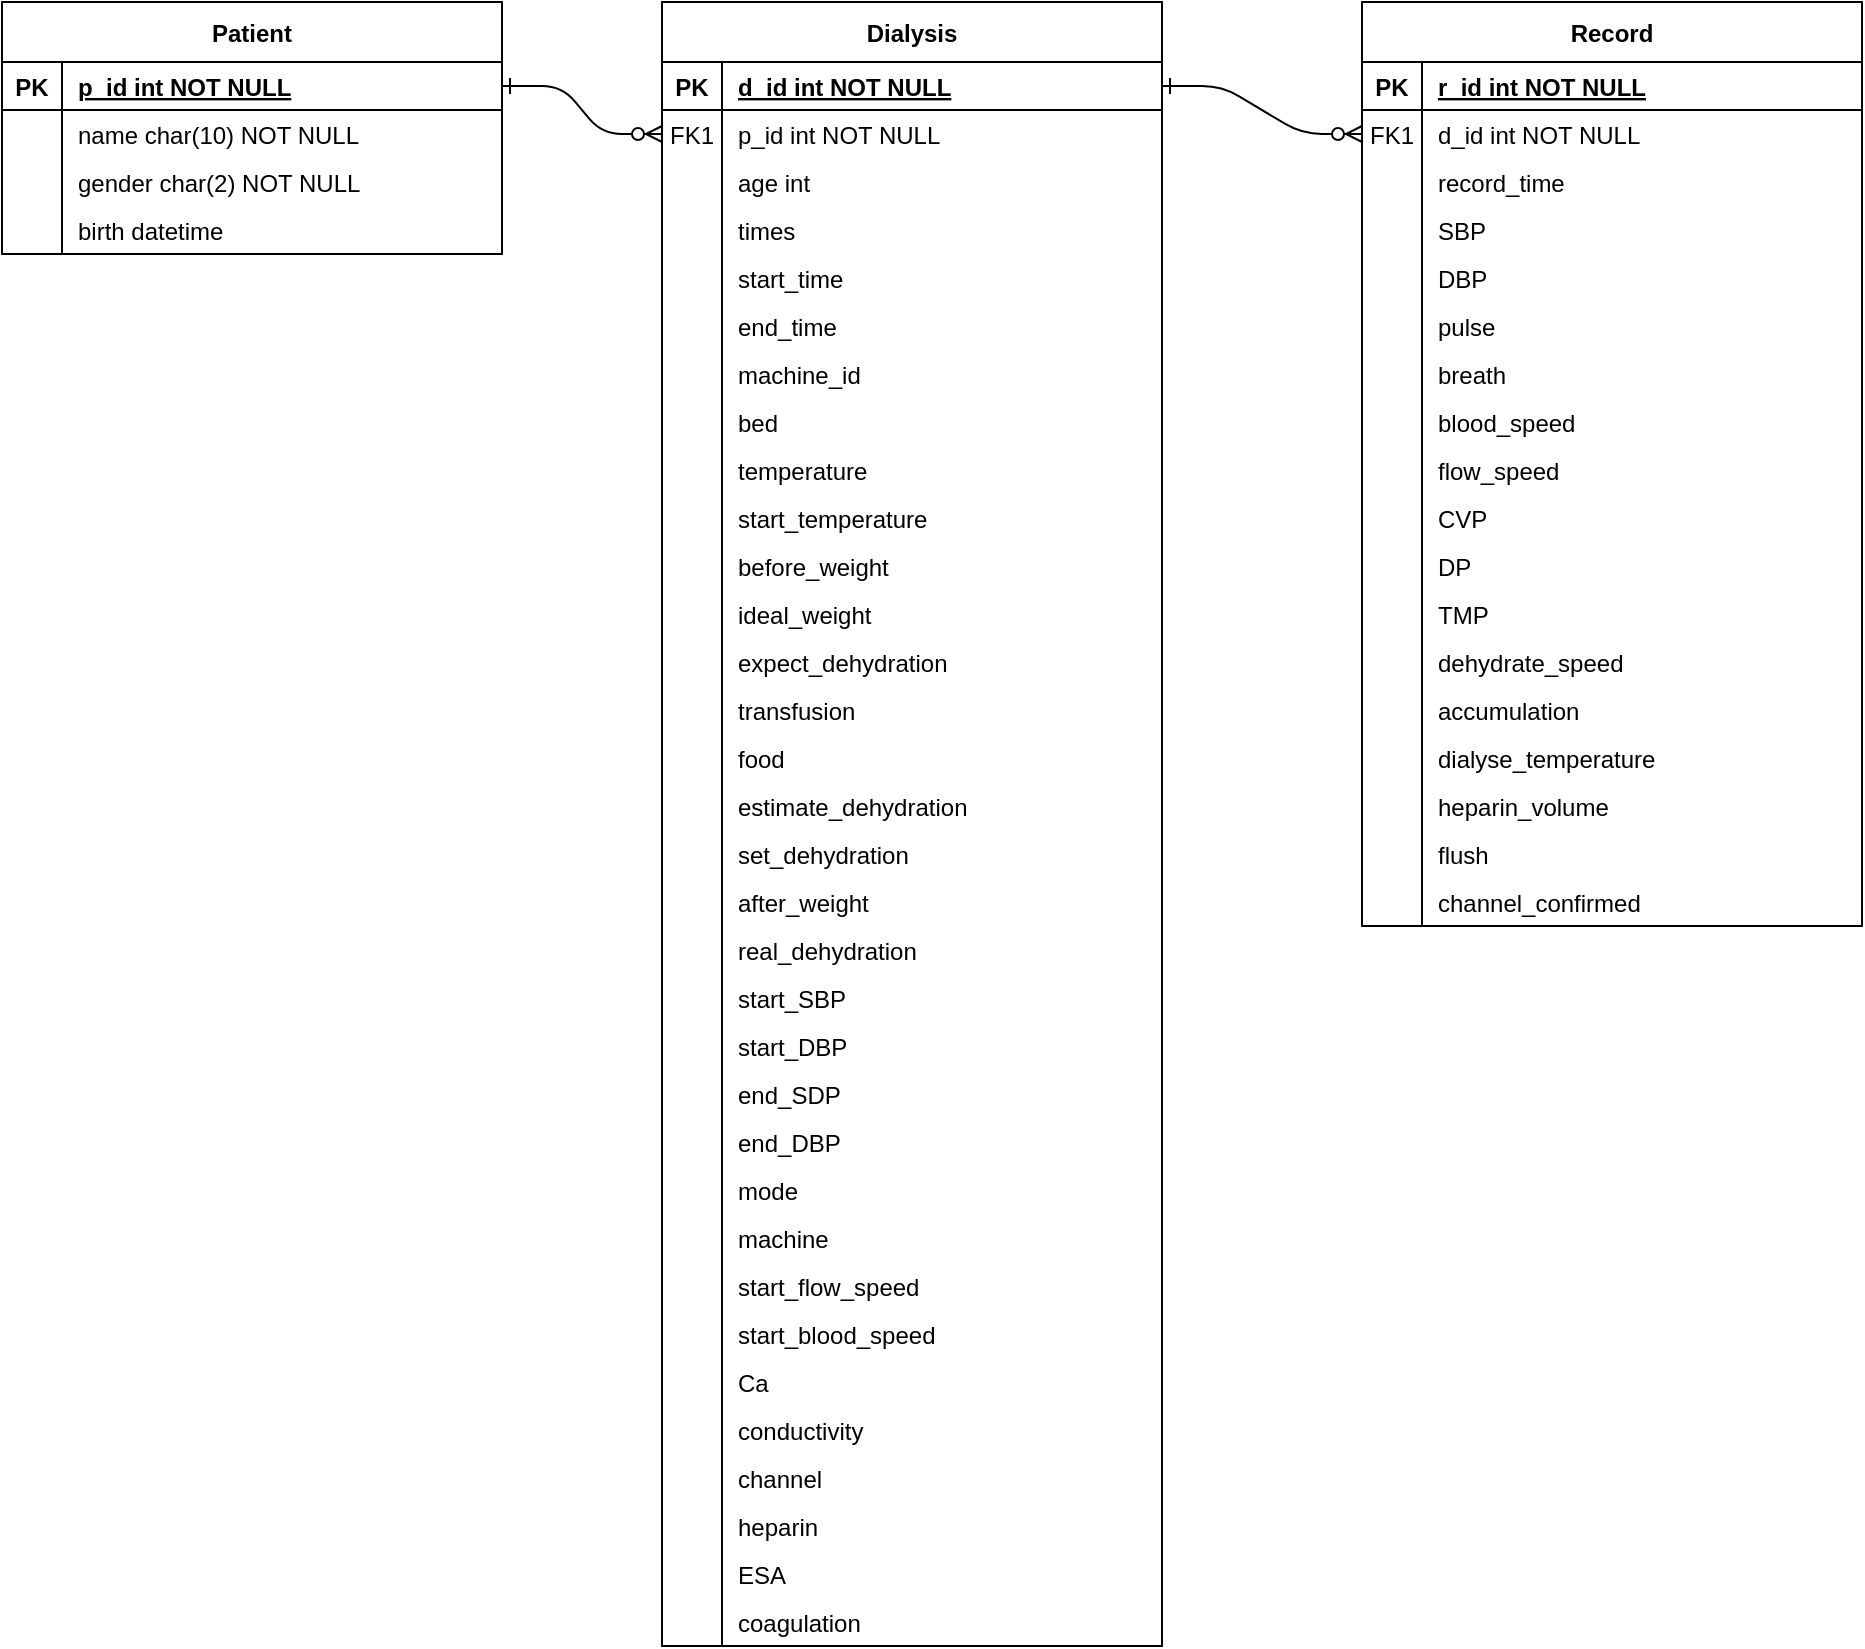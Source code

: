 <mxfile version="20.5.1" type="github">
  <diagram id="R2lEEEUBdFMjLlhIrx00" name="Page-1">
    <mxGraphModel dx="1146" dy="635" grid="1" gridSize="10" guides="1" tooltips="1" connect="1" arrows="1" fold="1" page="1" pageScale="1" pageWidth="1100" pageHeight="850" math="0" shadow="0" extFonts="Permanent Marker^https://fonts.googleapis.com/css?family=Permanent+Marker">
      <root>
        <mxCell id="0" />
        <mxCell id="1" parent="0" />
        <mxCell id="C-vyLk0tnHw3VtMMgP7b-1" value="" style="edgeStyle=entityRelationEdgeStyle;endArrow=ERzeroToMany;startArrow=ERone;endFill=1;startFill=0;" parent="1" source="C-vyLk0tnHw3VtMMgP7b-24" target="C-vyLk0tnHw3VtMMgP7b-6" edge="1">
          <mxGeometry width="100" height="100" relative="1" as="geometry">
            <mxPoint x="340" y="720" as="sourcePoint" />
            <mxPoint x="440" y="620" as="targetPoint" />
          </mxGeometry>
        </mxCell>
        <mxCell id="C-vyLk0tnHw3VtMMgP7b-2" value="Dialysis" style="shape=table;startSize=30;container=1;collapsible=1;childLayout=tableLayout;fixedRows=1;rowLines=0;fontStyle=1;align=center;resizeLast=1;" parent="1" vertex="1">
          <mxGeometry x="450" y="20" width="250" height="822" as="geometry" />
        </mxCell>
        <mxCell id="C-vyLk0tnHw3VtMMgP7b-3" value="" style="shape=partialRectangle;collapsible=0;dropTarget=0;pointerEvents=0;fillColor=none;points=[[0,0.5],[1,0.5]];portConstraint=eastwest;top=0;left=0;right=0;bottom=1;" parent="C-vyLk0tnHw3VtMMgP7b-2" vertex="1">
          <mxGeometry y="30" width="250" height="24" as="geometry" />
        </mxCell>
        <mxCell id="C-vyLk0tnHw3VtMMgP7b-4" value="PK" style="shape=partialRectangle;overflow=hidden;connectable=0;fillColor=none;top=0;left=0;bottom=0;right=0;fontStyle=1;" parent="C-vyLk0tnHw3VtMMgP7b-3" vertex="1">
          <mxGeometry width="30" height="24" as="geometry">
            <mxRectangle width="30" height="24" as="alternateBounds" />
          </mxGeometry>
        </mxCell>
        <mxCell id="C-vyLk0tnHw3VtMMgP7b-5" value="d_id int NOT NULL " style="shape=partialRectangle;overflow=hidden;connectable=0;fillColor=none;top=0;left=0;bottom=0;right=0;align=left;spacingLeft=6;fontStyle=5;" parent="C-vyLk0tnHw3VtMMgP7b-3" vertex="1">
          <mxGeometry x="30" width="220" height="24" as="geometry">
            <mxRectangle width="220" height="24" as="alternateBounds" />
          </mxGeometry>
        </mxCell>
        <mxCell id="C-vyLk0tnHw3VtMMgP7b-6" value="" style="shape=partialRectangle;collapsible=0;dropTarget=0;pointerEvents=0;fillColor=none;points=[[0,0.5],[1,0.5]];portConstraint=eastwest;top=0;left=0;right=0;bottom=0;" parent="C-vyLk0tnHw3VtMMgP7b-2" vertex="1">
          <mxGeometry y="54" width="250" height="24" as="geometry" />
        </mxCell>
        <mxCell id="C-vyLk0tnHw3VtMMgP7b-7" value="FK1" style="shape=partialRectangle;overflow=hidden;connectable=0;fillColor=none;top=0;left=0;bottom=0;right=0;" parent="C-vyLk0tnHw3VtMMgP7b-6" vertex="1">
          <mxGeometry width="30" height="24" as="geometry">
            <mxRectangle width="30" height="24" as="alternateBounds" />
          </mxGeometry>
        </mxCell>
        <mxCell id="C-vyLk0tnHw3VtMMgP7b-8" value="p_id int NOT NULL" style="shape=partialRectangle;overflow=hidden;connectable=0;fillColor=none;top=0;left=0;bottom=0;right=0;align=left;spacingLeft=6;" parent="C-vyLk0tnHw3VtMMgP7b-6" vertex="1">
          <mxGeometry x="30" width="220" height="24" as="geometry">
            <mxRectangle width="220" height="24" as="alternateBounds" />
          </mxGeometry>
        </mxCell>
        <mxCell id="IMvbSvwfr5HTmkwyU4gB-8" style="shape=partialRectangle;collapsible=0;dropTarget=0;pointerEvents=0;fillColor=none;points=[[0,0.5],[1,0.5]];portConstraint=eastwest;top=0;left=0;right=0;bottom=0;" parent="C-vyLk0tnHw3VtMMgP7b-2" vertex="1">
          <mxGeometry y="78" width="250" height="24" as="geometry" />
        </mxCell>
        <mxCell id="IMvbSvwfr5HTmkwyU4gB-9" style="shape=partialRectangle;overflow=hidden;connectable=0;fillColor=none;top=0;left=0;bottom=0;right=0;" parent="IMvbSvwfr5HTmkwyU4gB-8" vertex="1">
          <mxGeometry width="30" height="24" as="geometry">
            <mxRectangle width="30" height="24" as="alternateBounds" />
          </mxGeometry>
        </mxCell>
        <mxCell id="IMvbSvwfr5HTmkwyU4gB-10" value="age int" style="shape=partialRectangle;overflow=hidden;connectable=0;fillColor=none;top=0;left=0;bottom=0;right=0;align=left;spacingLeft=6;" parent="IMvbSvwfr5HTmkwyU4gB-8" vertex="1">
          <mxGeometry x="30" width="220" height="24" as="geometry">
            <mxRectangle width="220" height="24" as="alternateBounds" />
          </mxGeometry>
        </mxCell>
        <mxCell id="IMvbSvwfr5HTmkwyU4gB-11" style="shape=partialRectangle;collapsible=0;dropTarget=0;pointerEvents=0;fillColor=none;points=[[0,0.5],[1,0.5]];portConstraint=eastwest;top=0;left=0;right=0;bottom=0;" parent="C-vyLk0tnHw3VtMMgP7b-2" vertex="1">
          <mxGeometry y="102" width="250" height="24" as="geometry" />
        </mxCell>
        <mxCell id="IMvbSvwfr5HTmkwyU4gB-12" style="shape=partialRectangle;overflow=hidden;connectable=0;fillColor=none;top=0;left=0;bottom=0;right=0;" parent="IMvbSvwfr5HTmkwyU4gB-11" vertex="1">
          <mxGeometry width="30" height="24" as="geometry">
            <mxRectangle width="30" height="24" as="alternateBounds" />
          </mxGeometry>
        </mxCell>
        <mxCell id="IMvbSvwfr5HTmkwyU4gB-13" value="times" style="shape=partialRectangle;overflow=hidden;connectable=0;fillColor=none;top=0;left=0;bottom=0;right=0;align=left;spacingLeft=6;" parent="IMvbSvwfr5HTmkwyU4gB-11" vertex="1">
          <mxGeometry x="30" width="220" height="24" as="geometry">
            <mxRectangle width="220" height="24" as="alternateBounds" />
          </mxGeometry>
        </mxCell>
        <mxCell id="IMvbSvwfr5HTmkwyU4gB-14" style="shape=partialRectangle;collapsible=0;dropTarget=0;pointerEvents=0;fillColor=none;points=[[0,0.5],[1,0.5]];portConstraint=eastwest;top=0;left=0;right=0;bottom=0;" parent="C-vyLk0tnHw3VtMMgP7b-2" vertex="1">
          <mxGeometry y="126" width="250" height="24" as="geometry" />
        </mxCell>
        <mxCell id="IMvbSvwfr5HTmkwyU4gB-15" style="shape=partialRectangle;overflow=hidden;connectable=0;fillColor=none;top=0;left=0;bottom=0;right=0;" parent="IMvbSvwfr5HTmkwyU4gB-14" vertex="1">
          <mxGeometry width="30" height="24" as="geometry">
            <mxRectangle width="30" height="24" as="alternateBounds" />
          </mxGeometry>
        </mxCell>
        <mxCell id="IMvbSvwfr5HTmkwyU4gB-16" value="start_time" style="shape=partialRectangle;overflow=hidden;connectable=0;fillColor=none;top=0;left=0;bottom=0;right=0;align=left;spacingLeft=6;" parent="IMvbSvwfr5HTmkwyU4gB-14" vertex="1">
          <mxGeometry x="30" width="220" height="24" as="geometry">
            <mxRectangle width="220" height="24" as="alternateBounds" />
          </mxGeometry>
        </mxCell>
        <mxCell id="IMvbSvwfr5HTmkwyU4gB-17" style="shape=partialRectangle;collapsible=0;dropTarget=0;pointerEvents=0;fillColor=none;points=[[0,0.5],[1,0.5]];portConstraint=eastwest;top=0;left=0;right=0;bottom=0;" parent="C-vyLk0tnHw3VtMMgP7b-2" vertex="1">
          <mxGeometry y="150" width="250" height="24" as="geometry" />
        </mxCell>
        <mxCell id="IMvbSvwfr5HTmkwyU4gB-18" style="shape=partialRectangle;overflow=hidden;connectable=0;fillColor=none;top=0;left=0;bottom=0;right=0;" parent="IMvbSvwfr5HTmkwyU4gB-17" vertex="1">
          <mxGeometry width="30" height="24" as="geometry">
            <mxRectangle width="30" height="24" as="alternateBounds" />
          </mxGeometry>
        </mxCell>
        <mxCell id="IMvbSvwfr5HTmkwyU4gB-19" value="end_time" style="shape=partialRectangle;overflow=hidden;connectable=0;fillColor=none;top=0;left=0;bottom=0;right=0;align=left;spacingLeft=6;" parent="IMvbSvwfr5HTmkwyU4gB-17" vertex="1">
          <mxGeometry x="30" width="220" height="24" as="geometry">
            <mxRectangle width="220" height="24" as="alternateBounds" />
          </mxGeometry>
        </mxCell>
        <mxCell id="IMvbSvwfr5HTmkwyU4gB-44" style="shape=partialRectangle;collapsible=0;dropTarget=0;pointerEvents=0;fillColor=none;points=[[0,0.5],[1,0.5]];portConstraint=eastwest;top=0;left=0;right=0;bottom=0;" parent="C-vyLk0tnHw3VtMMgP7b-2" vertex="1">
          <mxGeometry y="174" width="250" height="24" as="geometry" />
        </mxCell>
        <mxCell id="IMvbSvwfr5HTmkwyU4gB-45" style="shape=partialRectangle;overflow=hidden;connectable=0;fillColor=none;top=0;left=0;bottom=0;right=0;" parent="IMvbSvwfr5HTmkwyU4gB-44" vertex="1">
          <mxGeometry width="30" height="24" as="geometry">
            <mxRectangle width="30" height="24" as="alternateBounds" />
          </mxGeometry>
        </mxCell>
        <mxCell id="IMvbSvwfr5HTmkwyU4gB-46" value="machine_id" style="shape=partialRectangle;overflow=hidden;connectable=0;fillColor=none;top=0;left=0;bottom=0;right=0;align=left;spacingLeft=6;" parent="IMvbSvwfr5HTmkwyU4gB-44" vertex="1">
          <mxGeometry x="30" width="220" height="24" as="geometry">
            <mxRectangle width="220" height="24" as="alternateBounds" />
          </mxGeometry>
        </mxCell>
        <mxCell id="IMvbSvwfr5HTmkwyU4gB-38" style="shape=partialRectangle;collapsible=0;dropTarget=0;pointerEvents=0;fillColor=none;points=[[0,0.5],[1,0.5]];portConstraint=eastwest;top=0;left=0;right=0;bottom=0;" parent="C-vyLk0tnHw3VtMMgP7b-2" vertex="1">
          <mxGeometry y="198" width="250" height="24" as="geometry" />
        </mxCell>
        <mxCell id="IMvbSvwfr5HTmkwyU4gB-39" style="shape=partialRectangle;overflow=hidden;connectable=0;fillColor=none;top=0;left=0;bottom=0;right=0;" parent="IMvbSvwfr5HTmkwyU4gB-38" vertex="1">
          <mxGeometry width="30" height="24" as="geometry">
            <mxRectangle width="30" height="24" as="alternateBounds" />
          </mxGeometry>
        </mxCell>
        <mxCell id="IMvbSvwfr5HTmkwyU4gB-40" value="bed" style="shape=partialRectangle;overflow=hidden;connectable=0;fillColor=none;top=0;left=0;bottom=0;right=0;align=left;spacingLeft=6;" parent="IMvbSvwfr5HTmkwyU4gB-38" vertex="1">
          <mxGeometry x="30" width="220" height="24" as="geometry">
            <mxRectangle width="220" height="24" as="alternateBounds" />
          </mxGeometry>
        </mxCell>
        <mxCell id="IMvbSvwfr5HTmkwyU4gB-35" style="shape=partialRectangle;collapsible=0;dropTarget=0;pointerEvents=0;fillColor=none;points=[[0,0.5],[1,0.5]];portConstraint=eastwest;top=0;left=0;right=0;bottom=0;" parent="C-vyLk0tnHw3VtMMgP7b-2" vertex="1">
          <mxGeometry y="222" width="250" height="24" as="geometry" />
        </mxCell>
        <mxCell id="IMvbSvwfr5HTmkwyU4gB-36" style="shape=partialRectangle;overflow=hidden;connectable=0;fillColor=none;top=0;left=0;bottom=0;right=0;" parent="IMvbSvwfr5HTmkwyU4gB-35" vertex="1">
          <mxGeometry width="30" height="24" as="geometry">
            <mxRectangle width="30" height="24" as="alternateBounds" />
          </mxGeometry>
        </mxCell>
        <mxCell id="IMvbSvwfr5HTmkwyU4gB-37" value="temperature" style="shape=partialRectangle;overflow=hidden;connectable=0;fillColor=none;top=0;left=0;bottom=0;right=0;align=left;spacingLeft=6;" parent="IMvbSvwfr5HTmkwyU4gB-35" vertex="1">
          <mxGeometry x="30" width="220" height="24" as="geometry">
            <mxRectangle width="220" height="24" as="alternateBounds" />
          </mxGeometry>
        </mxCell>
        <mxCell id="IMvbSvwfr5HTmkwyU4gB-32" style="shape=partialRectangle;collapsible=0;dropTarget=0;pointerEvents=0;fillColor=none;points=[[0,0.5],[1,0.5]];portConstraint=eastwest;top=0;left=0;right=0;bottom=0;" parent="C-vyLk0tnHw3VtMMgP7b-2" vertex="1">
          <mxGeometry y="246" width="250" height="24" as="geometry" />
        </mxCell>
        <mxCell id="IMvbSvwfr5HTmkwyU4gB-33" style="shape=partialRectangle;overflow=hidden;connectable=0;fillColor=none;top=0;left=0;bottom=0;right=0;" parent="IMvbSvwfr5HTmkwyU4gB-32" vertex="1">
          <mxGeometry width="30" height="24" as="geometry">
            <mxRectangle width="30" height="24" as="alternateBounds" />
          </mxGeometry>
        </mxCell>
        <mxCell id="IMvbSvwfr5HTmkwyU4gB-34" value="start_temperature" style="shape=partialRectangle;overflow=hidden;connectable=0;fillColor=none;top=0;left=0;bottom=0;right=0;align=left;spacingLeft=6;" parent="IMvbSvwfr5HTmkwyU4gB-32" vertex="1">
          <mxGeometry x="30" width="220" height="24" as="geometry">
            <mxRectangle width="220" height="24" as="alternateBounds" />
          </mxGeometry>
        </mxCell>
        <mxCell id="IMvbSvwfr5HTmkwyU4gB-29" style="shape=partialRectangle;collapsible=0;dropTarget=0;pointerEvents=0;fillColor=none;points=[[0,0.5],[1,0.5]];portConstraint=eastwest;top=0;left=0;right=0;bottom=0;" parent="C-vyLk0tnHw3VtMMgP7b-2" vertex="1">
          <mxGeometry y="270" width="250" height="24" as="geometry" />
        </mxCell>
        <mxCell id="IMvbSvwfr5HTmkwyU4gB-30" style="shape=partialRectangle;overflow=hidden;connectable=0;fillColor=none;top=0;left=0;bottom=0;right=0;" parent="IMvbSvwfr5HTmkwyU4gB-29" vertex="1">
          <mxGeometry width="30" height="24" as="geometry">
            <mxRectangle width="30" height="24" as="alternateBounds" />
          </mxGeometry>
        </mxCell>
        <mxCell id="IMvbSvwfr5HTmkwyU4gB-31" value="before_weight" style="shape=partialRectangle;overflow=hidden;connectable=0;fillColor=none;top=0;left=0;bottom=0;right=0;align=left;spacingLeft=6;" parent="IMvbSvwfr5HTmkwyU4gB-29" vertex="1">
          <mxGeometry x="30" width="220" height="24" as="geometry">
            <mxRectangle width="220" height="24" as="alternateBounds" />
          </mxGeometry>
        </mxCell>
        <mxCell id="IMvbSvwfr5HTmkwyU4gB-23" style="shape=partialRectangle;collapsible=0;dropTarget=0;pointerEvents=0;fillColor=none;points=[[0,0.5],[1,0.5]];portConstraint=eastwest;top=0;left=0;right=0;bottom=0;" parent="C-vyLk0tnHw3VtMMgP7b-2" vertex="1">
          <mxGeometry y="294" width="250" height="24" as="geometry" />
        </mxCell>
        <mxCell id="IMvbSvwfr5HTmkwyU4gB-24" style="shape=partialRectangle;overflow=hidden;connectable=0;fillColor=none;top=0;left=0;bottom=0;right=0;" parent="IMvbSvwfr5HTmkwyU4gB-23" vertex="1">
          <mxGeometry width="30" height="24" as="geometry">
            <mxRectangle width="30" height="24" as="alternateBounds" />
          </mxGeometry>
        </mxCell>
        <mxCell id="IMvbSvwfr5HTmkwyU4gB-25" value="ideal_weight" style="shape=partialRectangle;overflow=hidden;connectable=0;fillColor=none;top=0;left=0;bottom=0;right=0;align=left;spacingLeft=6;" parent="IMvbSvwfr5HTmkwyU4gB-23" vertex="1">
          <mxGeometry x="30" width="220" height="24" as="geometry">
            <mxRectangle width="220" height="24" as="alternateBounds" />
          </mxGeometry>
        </mxCell>
        <mxCell id="IMvbSvwfr5HTmkwyU4gB-47" style="shape=partialRectangle;collapsible=0;dropTarget=0;pointerEvents=0;fillColor=none;points=[[0,0.5],[1,0.5]];portConstraint=eastwest;top=0;left=0;right=0;bottom=0;" parent="C-vyLk0tnHw3VtMMgP7b-2" vertex="1">
          <mxGeometry y="318" width="250" height="24" as="geometry" />
        </mxCell>
        <mxCell id="IMvbSvwfr5HTmkwyU4gB-48" style="shape=partialRectangle;overflow=hidden;connectable=0;fillColor=none;top=0;left=0;bottom=0;right=0;" parent="IMvbSvwfr5HTmkwyU4gB-47" vertex="1">
          <mxGeometry width="30" height="24" as="geometry">
            <mxRectangle width="30" height="24" as="alternateBounds" />
          </mxGeometry>
        </mxCell>
        <mxCell id="IMvbSvwfr5HTmkwyU4gB-49" value="expect_dehydration" style="shape=partialRectangle;overflow=hidden;connectable=0;fillColor=none;top=0;left=0;bottom=0;right=0;align=left;spacingLeft=6;" parent="IMvbSvwfr5HTmkwyU4gB-47" vertex="1">
          <mxGeometry x="30" width="220" height="24" as="geometry">
            <mxRectangle width="220" height="24" as="alternateBounds" />
          </mxGeometry>
        </mxCell>
        <mxCell id="IMvbSvwfr5HTmkwyU4gB-50" style="shape=partialRectangle;collapsible=0;dropTarget=0;pointerEvents=0;fillColor=none;points=[[0,0.5],[1,0.5]];portConstraint=eastwest;top=0;left=0;right=0;bottom=0;" parent="C-vyLk0tnHw3VtMMgP7b-2" vertex="1">
          <mxGeometry y="342" width="250" height="24" as="geometry" />
        </mxCell>
        <mxCell id="IMvbSvwfr5HTmkwyU4gB-51" style="shape=partialRectangle;overflow=hidden;connectable=0;fillColor=none;top=0;left=0;bottom=0;right=0;" parent="IMvbSvwfr5HTmkwyU4gB-50" vertex="1">
          <mxGeometry width="30" height="24" as="geometry">
            <mxRectangle width="30" height="24" as="alternateBounds" />
          </mxGeometry>
        </mxCell>
        <mxCell id="IMvbSvwfr5HTmkwyU4gB-52" value="transfusion" style="shape=partialRectangle;overflow=hidden;connectable=0;fillColor=none;top=0;left=0;bottom=0;right=0;align=left;spacingLeft=6;" parent="IMvbSvwfr5HTmkwyU4gB-50" vertex="1">
          <mxGeometry x="30" width="220" height="24" as="geometry">
            <mxRectangle width="220" height="24" as="alternateBounds" />
          </mxGeometry>
        </mxCell>
        <mxCell id="IMvbSvwfr5HTmkwyU4gB-53" style="shape=partialRectangle;collapsible=0;dropTarget=0;pointerEvents=0;fillColor=none;points=[[0,0.5],[1,0.5]];portConstraint=eastwest;top=0;left=0;right=0;bottom=0;" parent="C-vyLk0tnHw3VtMMgP7b-2" vertex="1">
          <mxGeometry y="366" width="250" height="24" as="geometry" />
        </mxCell>
        <mxCell id="IMvbSvwfr5HTmkwyU4gB-54" style="shape=partialRectangle;overflow=hidden;connectable=0;fillColor=none;top=0;left=0;bottom=0;right=0;" parent="IMvbSvwfr5HTmkwyU4gB-53" vertex="1">
          <mxGeometry width="30" height="24" as="geometry">
            <mxRectangle width="30" height="24" as="alternateBounds" />
          </mxGeometry>
        </mxCell>
        <mxCell id="IMvbSvwfr5HTmkwyU4gB-55" value="food" style="shape=partialRectangle;overflow=hidden;connectable=0;fillColor=none;top=0;left=0;bottom=0;right=0;align=left;spacingLeft=6;" parent="IMvbSvwfr5HTmkwyU4gB-53" vertex="1">
          <mxGeometry x="30" width="220" height="24" as="geometry">
            <mxRectangle width="220" height="24" as="alternateBounds" />
          </mxGeometry>
        </mxCell>
        <mxCell id="IMvbSvwfr5HTmkwyU4gB-56" style="shape=partialRectangle;collapsible=0;dropTarget=0;pointerEvents=0;fillColor=none;points=[[0,0.5],[1,0.5]];portConstraint=eastwest;top=0;left=0;right=0;bottom=0;" parent="C-vyLk0tnHw3VtMMgP7b-2" vertex="1">
          <mxGeometry y="390" width="250" height="24" as="geometry" />
        </mxCell>
        <mxCell id="IMvbSvwfr5HTmkwyU4gB-57" style="shape=partialRectangle;overflow=hidden;connectable=0;fillColor=none;top=0;left=0;bottom=0;right=0;" parent="IMvbSvwfr5HTmkwyU4gB-56" vertex="1">
          <mxGeometry width="30" height="24" as="geometry">
            <mxRectangle width="30" height="24" as="alternateBounds" />
          </mxGeometry>
        </mxCell>
        <mxCell id="IMvbSvwfr5HTmkwyU4gB-58" value="estimate_dehydration" style="shape=partialRectangle;overflow=hidden;connectable=0;fillColor=none;top=0;left=0;bottom=0;right=0;align=left;spacingLeft=6;" parent="IMvbSvwfr5HTmkwyU4gB-56" vertex="1">
          <mxGeometry x="30" width="220" height="24" as="geometry">
            <mxRectangle width="220" height="24" as="alternateBounds" />
          </mxGeometry>
        </mxCell>
        <mxCell id="IMvbSvwfr5HTmkwyU4gB-59" style="shape=partialRectangle;collapsible=0;dropTarget=0;pointerEvents=0;fillColor=none;points=[[0,0.5],[1,0.5]];portConstraint=eastwest;top=0;left=0;right=0;bottom=0;" parent="C-vyLk0tnHw3VtMMgP7b-2" vertex="1">
          <mxGeometry y="414" width="250" height="24" as="geometry" />
        </mxCell>
        <mxCell id="IMvbSvwfr5HTmkwyU4gB-60" style="shape=partialRectangle;overflow=hidden;connectable=0;fillColor=none;top=0;left=0;bottom=0;right=0;" parent="IMvbSvwfr5HTmkwyU4gB-59" vertex="1">
          <mxGeometry width="30" height="24" as="geometry">
            <mxRectangle width="30" height="24" as="alternateBounds" />
          </mxGeometry>
        </mxCell>
        <mxCell id="IMvbSvwfr5HTmkwyU4gB-61" value="set_dehydration" style="shape=partialRectangle;overflow=hidden;connectable=0;fillColor=none;top=0;left=0;bottom=0;right=0;align=left;spacingLeft=6;" parent="IMvbSvwfr5HTmkwyU4gB-59" vertex="1">
          <mxGeometry x="30" width="220" height="24" as="geometry">
            <mxRectangle width="220" height="24" as="alternateBounds" />
          </mxGeometry>
        </mxCell>
        <mxCell id="IMvbSvwfr5HTmkwyU4gB-62" style="shape=partialRectangle;collapsible=0;dropTarget=0;pointerEvents=0;fillColor=none;points=[[0,0.5],[1,0.5]];portConstraint=eastwest;top=0;left=0;right=0;bottom=0;" parent="C-vyLk0tnHw3VtMMgP7b-2" vertex="1">
          <mxGeometry y="438" width="250" height="24" as="geometry" />
        </mxCell>
        <mxCell id="IMvbSvwfr5HTmkwyU4gB-63" style="shape=partialRectangle;overflow=hidden;connectable=0;fillColor=none;top=0;left=0;bottom=0;right=0;" parent="IMvbSvwfr5HTmkwyU4gB-62" vertex="1">
          <mxGeometry width="30" height="24" as="geometry">
            <mxRectangle width="30" height="24" as="alternateBounds" />
          </mxGeometry>
        </mxCell>
        <mxCell id="IMvbSvwfr5HTmkwyU4gB-64" value="after_weight" style="shape=partialRectangle;overflow=hidden;connectable=0;fillColor=none;top=0;left=0;bottom=0;right=0;align=left;spacingLeft=6;" parent="IMvbSvwfr5HTmkwyU4gB-62" vertex="1">
          <mxGeometry x="30" width="220" height="24" as="geometry">
            <mxRectangle width="220" height="24" as="alternateBounds" />
          </mxGeometry>
        </mxCell>
        <mxCell id="IMvbSvwfr5HTmkwyU4gB-26" style="shape=partialRectangle;collapsible=0;dropTarget=0;pointerEvents=0;fillColor=none;points=[[0,0.5],[1,0.5]];portConstraint=eastwest;top=0;left=0;right=0;bottom=0;" parent="C-vyLk0tnHw3VtMMgP7b-2" vertex="1">
          <mxGeometry y="462" width="250" height="24" as="geometry" />
        </mxCell>
        <mxCell id="IMvbSvwfr5HTmkwyU4gB-27" style="shape=partialRectangle;overflow=hidden;connectable=0;fillColor=none;top=0;left=0;bottom=0;right=0;" parent="IMvbSvwfr5HTmkwyU4gB-26" vertex="1">
          <mxGeometry width="30" height="24" as="geometry">
            <mxRectangle width="30" height="24" as="alternateBounds" />
          </mxGeometry>
        </mxCell>
        <mxCell id="IMvbSvwfr5HTmkwyU4gB-28" value="real_dehydration" style="shape=partialRectangle;overflow=hidden;connectable=0;fillColor=none;top=0;left=0;bottom=0;right=0;align=left;spacingLeft=6;" parent="IMvbSvwfr5HTmkwyU4gB-26" vertex="1">
          <mxGeometry x="30" width="220" height="24" as="geometry">
            <mxRectangle width="220" height="24" as="alternateBounds" />
          </mxGeometry>
        </mxCell>
        <mxCell id="IMvbSvwfr5HTmkwyU4gB-65" style="shape=partialRectangle;collapsible=0;dropTarget=0;pointerEvents=0;fillColor=none;points=[[0,0.5],[1,0.5]];portConstraint=eastwest;top=0;left=0;right=0;bottom=0;" parent="C-vyLk0tnHw3VtMMgP7b-2" vertex="1">
          <mxGeometry y="486" width="250" height="24" as="geometry" />
        </mxCell>
        <mxCell id="IMvbSvwfr5HTmkwyU4gB-66" style="shape=partialRectangle;overflow=hidden;connectable=0;fillColor=none;top=0;left=0;bottom=0;right=0;" parent="IMvbSvwfr5HTmkwyU4gB-65" vertex="1">
          <mxGeometry width="30" height="24" as="geometry">
            <mxRectangle width="30" height="24" as="alternateBounds" />
          </mxGeometry>
        </mxCell>
        <mxCell id="IMvbSvwfr5HTmkwyU4gB-67" value="start_SBP" style="shape=partialRectangle;overflow=hidden;connectable=0;fillColor=none;top=0;left=0;bottom=0;right=0;align=left;spacingLeft=6;" parent="IMvbSvwfr5HTmkwyU4gB-65" vertex="1">
          <mxGeometry x="30" width="220" height="24" as="geometry">
            <mxRectangle width="220" height="24" as="alternateBounds" />
          </mxGeometry>
        </mxCell>
        <mxCell id="IMvbSvwfr5HTmkwyU4gB-68" style="shape=partialRectangle;collapsible=0;dropTarget=0;pointerEvents=0;fillColor=none;points=[[0,0.5],[1,0.5]];portConstraint=eastwest;top=0;left=0;right=0;bottom=0;" parent="C-vyLk0tnHw3VtMMgP7b-2" vertex="1">
          <mxGeometry y="510" width="250" height="24" as="geometry" />
        </mxCell>
        <mxCell id="IMvbSvwfr5HTmkwyU4gB-69" style="shape=partialRectangle;overflow=hidden;connectable=0;fillColor=none;top=0;left=0;bottom=0;right=0;" parent="IMvbSvwfr5HTmkwyU4gB-68" vertex="1">
          <mxGeometry width="30" height="24" as="geometry">
            <mxRectangle width="30" height="24" as="alternateBounds" />
          </mxGeometry>
        </mxCell>
        <mxCell id="IMvbSvwfr5HTmkwyU4gB-70" value="start_DBP" style="shape=partialRectangle;overflow=hidden;connectable=0;fillColor=none;top=0;left=0;bottom=0;right=0;align=left;spacingLeft=6;" parent="IMvbSvwfr5HTmkwyU4gB-68" vertex="1">
          <mxGeometry x="30" width="220" height="24" as="geometry">
            <mxRectangle width="220" height="24" as="alternateBounds" />
          </mxGeometry>
        </mxCell>
        <mxCell id="IMvbSvwfr5HTmkwyU4gB-20" style="shape=partialRectangle;collapsible=0;dropTarget=0;pointerEvents=0;fillColor=none;points=[[0,0.5],[1,0.5]];portConstraint=eastwest;top=0;left=0;right=0;bottom=0;" parent="C-vyLk0tnHw3VtMMgP7b-2" vertex="1">
          <mxGeometry y="534" width="250" height="24" as="geometry" />
        </mxCell>
        <mxCell id="IMvbSvwfr5HTmkwyU4gB-21" style="shape=partialRectangle;overflow=hidden;connectable=0;fillColor=none;top=0;left=0;bottom=0;right=0;" parent="IMvbSvwfr5HTmkwyU4gB-20" vertex="1">
          <mxGeometry width="30" height="24" as="geometry">
            <mxRectangle width="30" height="24" as="alternateBounds" />
          </mxGeometry>
        </mxCell>
        <mxCell id="IMvbSvwfr5HTmkwyU4gB-22" value="end_SDP" style="shape=partialRectangle;overflow=hidden;connectable=0;fillColor=none;top=0;left=0;bottom=0;right=0;align=left;spacingLeft=6;" parent="IMvbSvwfr5HTmkwyU4gB-20" vertex="1">
          <mxGeometry x="30" width="220" height="24" as="geometry">
            <mxRectangle width="220" height="24" as="alternateBounds" />
          </mxGeometry>
        </mxCell>
        <mxCell id="IMvbSvwfr5HTmkwyU4gB-95" style="shape=partialRectangle;collapsible=0;dropTarget=0;pointerEvents=0;fillColor=none;points=[[0,0.5],[1,0.5]];portConstraint=eastwest;top=0;left=0;right=0;bottom=0;" parent="C-vyLk0tnHw3VtMMgP7b-2" vertex="1">
          <mxGeometry y="558" width="250" height="24" as="geometry" />
        </mxCell>
        <mxCell id="IMvbSvwfr5HTmkwyU4gB-96" style="shape=partialRectangle;overflow=hidden;connectable=0;fillColor=none;top=0;left=0;bottom=0;right=0;" parent="IMvbSvwfr5HTmkwyU4gB-95" vertex="1">
          <mxGeometry width="30" height="24" as="geometry">
            <mxRectangle width="30" height="24" as="alternateBounds" />
          </mxGeometry>
        </mxCell>
        <mxCell id="IMvbSvwfr5HTmkwyU4gB-97" value="end_DBP" style="shape=partialRectangle;overflow=hidden;connectable=0;fillColor=none;top=0;left=0;bottom=0;right=0;align=left;spacingLeft=6;" parent="IMvbSvwfr5HTmkwyU4gB-95" vertex="1">
          <mxGeometry x="30" width="220" height="24" as="geometry">
            <mxRectangle width="220" height="24" as="alternateBounds" />
          </mxGeometry>
        </mxCell>
        <mxCell id="IMvbSvwfr5HTmkwyU4gB-92" style="shape=partialRectangle;collapsible=0;dropTarget=0;pointerEvents=0;fillColor=none;points=[[0,0.5],[1,0.5]];portConstraint=eastwest;top=0;left=0;right=0;bottom=0;" parent="C-vyLk0tnHw3VtMMgP7b-2" vertex="1">
          <mxGeometry y="582" width="250" height="24" as="geometry" />
        </mxCell>
        <mxCell id="IMvbSvwfr5HTmkwyU4gB-93" style="shape=partialRectangle;overflow=hidden;connectable=0;fillColor=none;top=0;left=0;bottom=0;right=0;" parent="IMvbSvwfr5HTmkwyU4gB-92" vertex="1">
          <mxGeometry width="30" height="24" as="geometry">
            <mxRectangle width="30" height="24" as="alternateBounds" />
          </mxGeometry>
        </mxCell>
        <mxCell id="IMvbSvwfr5HTmkwyU4gB-94" value="mode" style="shape=partialRectangle;overflow=hidden;connectable=0;fillColor=none;top=0;left=0;bottom=0;right=0;align=left;spacingLeft=6;" parent="IMvbSvwfr5HTmkwyU4gB-92" vertex="1">
          <mxGeometry x="30" width="220" height="24" as="geometry">
            <mxRectangle width="220" height="24" as="alternateBounds" />
          </mxGeometry>
        </mxCell>
        <mxCell id="IMvbSvwfr5HTmkwyU4gB-89" style="shape=partialRectangle;collapsible=0;dropTarget=0;pointerEvents=0;fillColor=none;points=[[0,0.5],[1,0.5]];portConstraint=eastwest;top=0;left=0;right=0;bottom=0;" parent="C-vyLk0tnHw3VtMMgP7b-2" vertex="1">
          <mxGeometry y="606" width="250" height="24" as="geometry" />
        </mxCell>
        <mxCell id="IMvbSvwfr5HTmkwyU4gB-90" style="shape=partialRectangle;overflow=hidden;connectable=0;fillColor=none;top=0;left=0;bottom=0;right=0;" parent="IMvbSvwfr5HTmkwyU4gB-89" vertex="1">
          <mxGeometry width="30" height="24" as="geometry">
            <mxRectangle width="30" height="24" as="alternateBounds" />
          </mxGeometry>
        </mxCell>
        <mxCell id="IMvbSvwfr5HTmkwyU4gB-91" value="machine" style="shape=partialRectangle;overflow=hidden;connectable=0;fillColor=none;top=0;left=0;bottom=0;right=0;align=left;spacingLeft=6;" parent="IMvbSvwfr5HTmkwyU4gB-89" vertex="1">
          <mxGeometry x="30" width="220" height="24" as="geometry">
            <mxRectangle width="220" height="24" as="alternateBounds" />
          </mxGeometry>
        </mxCell>
        <mxCell id="IMvbSvwfr5HTmkwyU4gB-86" style="shape=partialRectangle;collapsible=0;dropTarget=0;pointerEvents=0;fillColor=none;points=[[0,0.5],[1,0.5]];portConstraint=eastwest;top=0;left=0;right=0;bottom=0;" parent="C-vyLk0tnHw3VtMMgP7b-2" vertex="1">
          <mxGeometry y="630" width="250" height="24" as="geometry" />
        </mxCell>
        <mxCell id="IMvbSvwfr5HTmkwyU4gB-87" style="shape=partialRectangle;overflow=hidden;connectable=0;fillColor=none;top=0;left=0;bottom=0;right=0;" parent="IMvbSvwfr5HTmkwyU4gB-86" vertex="1">
          <mxGeometry width="30" height="24" as="geometry">
            <mxRectangle width="30" height="24" as="alternateBounds" />
          </mxGeometry>
        </mxCell>
        <mxCell id="IMvbSvwfr5HTmkwyU4gB-88" value="start_flow_speed" style="shape=partialRectangle;overflow=hidden;connectable=0;fillColor=none;top=0;left=0;bottom=0;right=0;align=left;spacingLeft=6;" parent="IMvbSvwfr5HTmkwyU4gB-86" vertex="1">
          <mxGeometry x="30" width="220" height="24" as="geometry">
            <mxRectangle width="220" height="24" as="alternateBounds" />
          </mxGeometry>
        </mxCell>
        <mxCell id="IMvbSvwfr5HTmkwyU4gB-83" style="shape=partialRectangle;collapsible=0;dropTarget=0;pointerEvents=0;fillColor=none;points=[[0,0.5],[1,0.5]];portConstraint=eastwest;top=0;left=0;right=0;bottom=0;" parent="C-vyLk0tnHw3VtMMgP7b-2" vertex="1">
          <mxGeometry y="654" width="250" height="24" as="geometry" />
        </mxCell>
        <mxCell id="IMvbSvwfr5HTmkwyU4gB-84" style="shape=partialRectangle;overflow=hidden;connectable=0;fillColor=none;top=0;left=0;bottom=0;right=0;" parent="IMvbSvwfr5HTmkwyU4gB-83" vertex="1">
          <mxGeometry width="30" height="24" as="geometry">
            <mxRectangle width="30" height="24" as="alternateBounds" />
          </mxGeometry>
        </mxCell>
        <mxCell id="IMvbSvwfr5HTmkwyU4gB-85" value="start_blood_speed" style="shape=partialRectangle;overflow=hidden;connectable=0;fillColor=none;top=0;left=0;bottom=0;right=0;align=left;spacingLeft=6;" parent="IMvbSvwfr5HTmkwyU4gB-83" vertex="1">
          <mxGeometry x="30" width="220" height="24" as="geometry">
            <mxRectangle width="220" height="24" as="alternateBounds" />
          </mxGeometry>
        </mxCell>
        <mxCell id="IMvbSvwfr5HTmkwyU4gB-80" style="shape=partialRectangle;collapsible=0;dropTarget=0;pointerEvents=0;fillColor=none;points=[[0,0.5],[1,0.5]];portConstraint=eastwest;top=0;left=0;right=0;bottom=0;" parent="C-vyLk0tnHw3VtMMgP7b-2" vertex="1">
          <mxGeometry y="678" width="250" height="24" as="geometry" />
        </mxCell>
        <mxCell id="IMvbSvwfr5HTmkwyU4gB-81" style="shape=partialRectangle;overflow=hidden;connectable=0;fillColor=none;top=0;left=0;bottom=0;right=0;" parent="IMvbSvwfr5HTmkwyU4gB-80" vertex="1">
          <mxGeometry width="30" height="24" as="geometry">
            <mxRectangle width="30" height="24" as="alternateBounds" />
          </mxGeometry>
        </mxCell>
        <mxCell id="IMvbSvwfr5HTmkwyU4gB-82" value="Ca" style="shape=partialRectangle;overflow=hidden;connectable=0;fillColor=none;top=0;left=0;bottom=0;right=0;align=left;spacingLeft=6;" parent="IMvbSvwfr5HTmkwyU4gB-80" vertex="1">
          <mxGeometry x="30" width="220" height="24" as="geometry">
            <mxRectangle width="220" height="24" as="alternateBounds" />
          </mxGeometry>
        </mxCell>
        <mxCell id="IMvbSvwfr5HTmkwyU4gB-107" style="shape=partialRectangle;collapsible=0;dropTarget=0;pointerEvents=0;fillColor=none;points=[[0,0.5],[1,0.5]];portConstraint=eastwest;top=0;left=0;right=0;bottom=0;" parent="C-vyLk0tnHw3VtMMgP7b-2" vertex="1">
          <mxGeometry y="702" width="250" height="24" as="geometry" />
        </mxCell>
        <mxCell id="IMvbSvwfr5HTmkwyU4gB-108" style="shape=partialRectangle;overflow=hidden;connectable=0;fillColor=none;top=0;left=0;bottom=0;right=0;" parent="IMvbSvwfr5HTmkwyU4gB-107" vertex="1">
          <mxGeometry width="30" height="24" as="geometry">
            <mxRectangle width="30" height="24" as="alternateBounds" />
          </mxGeometry>
        </mxCell>
        <mxCell id="IMvbSvwfr5HTmkwyU4gB-109" value="conductivity" style="shape=partialRectangle;overflow=hidden;connectable=0;fillColor=none;top=0;left=0;bottom=0;right=0;align=left;spacingLeft=6;" parent="IMvbSvwfr5HTmkwyU4gB-107" vertex="1">
          <mxGeometry x="30" width="220" height="24" as="geometry">
            <mxRectangle width="220" height="24" as="alternateBounds" />
          </mxGeometry>
        </mxCell>
        <mxCell id="IMvbSvwfr5HTmkwyU4gB-104" style="shape=partialRectangle;collapsible=0;dropTarget=0;pointerEvents=0;fillColor=none;points=[[0,0.5],[1,0.5]];portConstraint=eastwest;top=0;left=0;right=0;bottom=0;" parent="C-vyLk0tnHw3VtMMgP7b-2" vertex="1">
          <mxGeometry y="726" width="250" height="24" as="geometry" />
        </mxCell>
        <mxCell id="IMvbSvwfr5HTmkwyU4gB-105" style="shape=partialRectangle;overflow=hidden;connectable=0;fillColor=none;top=0;left=0;bottom=0;right=0;" parent="IMvbSvwfr5HTmkwyU4gB-104" vertex="1">
          <mxGeometry width="30" height="24" as="geometry">
            <mxRectangle width="30" height="24" as="alternateBounds" />
          </mxGeometry>
        </mxCell>
        <mxCell id="IMvbSvwfr5HTmkwyU4gB-106" value="channel" style="shape=partialRectangle;overflow=hidden;connectable=0;fillColor=none;top=0;left=0;bottom=0;right=0;align=left;spacingLeft=6;" parent="IMvbSvwfr5HTmkwyU4gB-104" vertex="1">
          <mxGeometry x="30" width="220" height="24" as="geometry">
            <mxRectangle width="220" height="24" as="alternateBounds" />
          </mxGeometry>
        </mxCell>
        <mxCell id="IMvbSvwfr5HTmkwyU4gB-101" style="shape=partialRectangle;collapsible=0;dropTarget=0;pointerEvents=0;fillColor=none;points=[[0,0.5],[1,0.5]];portConstraint=eastwest;top=0;left=0;right=0;bottom=0;" parent="C-vyLk0tnHw3VtMMgP7b-2" vertex="1">
          <mxGeometry y="750" width="250" height="24" as="geometry" />
        </mxCell>
        <mxCell id="IMvbSvwfr5HTmkwyU4gB-102" style="shape=partialRectangle;overflow=hidden;connectable=0;fillColor=none;top=0;left=0;bottom=0;right=0;" parent="IMvbSvwfr5HTmkwyU4gB-101" vertex="1">
          <mxGeometry width="30" height="24" as="geometry">
            <mxRectangle width="30" height="24" as="alternateBounds" />
          </mxGeometry>
        </mxCell>
        <mxCell id="IMvbSvwfr5HTmkwyU4gB-103" value="heparin" style="shape=partialRectangle;overflow=hidden;connectable=0;fillColor=none;top=0;left=0;bottom=0;right=0;align=left;spacingLeft=6;" parent="IMvbSvwfr5HTmkwyU4gB-101" vertex="1">
          <mxGeometry x="30" width="220" height="24" as="geometry">
            <mxRectangle width="220" height="24" as="alternateBounds" />
          </mxGeometry>
        </mxCell>
        <mxCell id="IMvbSvwfr5HTmkwyU4gB-98" style="shape=partialRectangle;collapsible=0;dropTarget=0;pointerEvents=0;fillColor=none;points=[[0,0.5],[1,0.5]];portConstraint=eastwest;top=0;left=0;right=0;bottom=0;" parent="C-vyLk0tnHw3VtMMgP7b-2" vertex="1">
          <mxGeometry y="774" width="250" height="24" as="geometry" />
        </mxCell>
        <mxCell id="IMvbSvwfr5HTmkwyU4gB-99" style="shape=partialRectangle;overflow=hidden;connectable=0;fillColor=none;top=0;left=0;bottom=0;right=0;" parent="IMvbSvwfr5HTmkwyU4gB-98" vertex="1">
          <mxGeometry width="30" height="24" as="geometry">
            <mxRectangle width="30" height="24" as="alternateBounds" />
          </mxGeometry>
        </mxCell>
        <mxCell id="IMvbSvwfr5HTmkwyU4gB-100" value="ESA" style="shape=partialRectangle;overflow=hidden;connectable=0;fillColor=none;top=0;left=0;bottom=0;right=0;align=left;spacingLeft=6;" parent="IMvbSvwfr5HTmkwyU4gB-98" vertex="1">
          <mxGeometry x="30" width="220" height="24" as="geometry">
            <mxRectangle width="220" height="24" as="alternateBounds" />
          </mxGeometry>
        </mxCell>
        <mxCell id="IMvbSvwfr5HTmkwyU4gB-77" style="shape=partialRectangle;collapsible=0;dropTarget=0;pointerEvents=0;fillColor=none;points=[[0,0.5],[1,0.5]];portConstraint=eastwest;top=0;left=0;right=0;bottom=0;" parent="C-vyLk0tnHw3VtMMgP7b-2" vertex="1">
          <mxGeometry y="798" width="250" height="24" as="geometry" />
        </mxCell>
        <mxCell id="IMvbSvwfr5HTmkwyU4gB-78" style="shape=partialRectangle;overflow=hidden;connectable=0;fillColor=none;top=0;left=0;bottom=0;right=0;" parent="IMvbSvwfr5HTmkwyU4gB-77" vertex="1">
          <mxGeometry width="30" height="24" as="geometry">
            <mxRectangle width="30" height="24" as="alternateBounds" />
          </mxGeometry>
        </mxCell>
        <mxCell id="IMvbSvwfr5HTmkwyU4gB-79" value="coagulation" style="shape=partialRectangle;overflow=hidden;connectable=0;fillColor=none;top=0;left=0;bottom=0;right=0;align=left;spacingLeft=6;" parent="IMvbSvwfr5HTmkwyU4gB-77" vertex="1">
          <mxGeometry x="30" width="220" height="24" as="geometry">
            <mxRectangle width="220" height="24" as="alternateBounds" />
          </mxGeometry>
        </mxCell>
        <mxCell id="C-vyLk0tnHw3VtMMgP7b-23" value="Patient" style="shape=table;startSize=30;container=1;collapsible=1;childLayout=tableLayout;fixedRows=1;rowLines=0;fontStyle=1;align=center;resizeLast=1;" parent="1" vertex="1">
          <mxGeometry x="120" y="20" width="250" height="126" as="geometry" />
        </mxCell>
        <mxCell id="C-vyLk0tnHw3VtMMgP7b-24" value="" style="shape=partialRectangle;collapsible=0;dropTarget=0;pointerEvents=0;fillColor=none;points=[[0,0.5],[1,0.5]];portConstraint=eastwest;top=0;left=0;right=0;bottom=1;" parent="C-vyLk0tnHw3VtMMgP7b-23" vertex="1">
          <mxGeometry y="30" width="250" height="24" as="geometry" />
        </mxCell>
        <mxCell id="C-vyLk0tnHw3VtMMgP7b-25" value="PK" style="shape=partialRectangle;overflow=hidden;connectable=0;fillColor=none;top=0;left=0;bottom=0;right=0;fontStyle=1;" parent="C-vyLk0tnHw3VtMMgP7b-24" vertex="1">
          <mxGeometry width="30" height="24" as="geometry">
            <mxRectangle width="30" height="24" as="alternateBounds" />
          </mxGeometry>
        </mxCell>
        <mxCell id="C-vyLk0tnHw3VtMMgP7b-26" value="p_id int NOT NULL " style="shape=partialRectangle;overflow=hidden;connectable=0;fillColor=none;top=0;left=0;bottom=0;right=0;align=left;spacingLeft=6;fontStyle=5;" parent="C-vyLk0tnHw3VtMMgP7b-24" vertex="1">
          <mxGeometry x="30" width="220" height="24" as="geometry">
            <mxRectangle width="220" height="24" as="alternateBounds" />
          </mxGeometry>
        </mxCell>
        <mxCell id="C-vyLk0tnHw3VtMMgP7b-27" value="" style="shape=partialRectangle;collapsible=0;dropTarget=0;pointerEvents=0;fillColor=none;points=[[0,0.5],[1,0.5]];portConstraint=eastwest;top=0;left=0;right=0;bottom=0;" parent="C-vyLk0tnHw3VtMMgP7b-23" vertex="1">
          <mxGeometry y="54" width="250" height="24" as="geometry" />
        </mxCell>
        <mxCell id="C-vyLk0tnHw3VtMMgP7b-28" value="" style="shape=partialRectangle;overflow=hidden;connectable=0;fillColor=none;top=0;left=0;bottom=0;right=0;" parent="C-vyLk0tnHw3VtMMgP7b-27" vertex="1">
          <mxGeometry width="30" height="24" as="geometry">
            <mxRectangle width="30" height="24" as="alternateBounds" />
          </mxGeometry>
        </mxCell>
        <mxCell id="C-vyLk0tnHw3VtMMgP7b-29" value="name char(10) NOT NULL" style="shape=partialRectangle;overflow=hidden;connectable=0;fillColor=none;top=0;left=0;bottom=0;right=0;align=left;spacingLeft=6;" parent="C-vyLk0tnHw3VtMMgP7b-27" vertex="1">
          <mxGeometry x="30" width="220" height="24" as="geometry">
            <mxRectangle width="220" height="24" as="alternateBounds" />
          </mxGeometry>
        </mxCell>
        <mxCell id="Vpzei2OmRkOJ_GHa0-y--164" style="shape=partialRectangle;collapsible=0;dropTarget=0;pointerEvents=0;fillColor=none;points=[[0,0.5],[1,0.5]];portConstraint=eastwest;top=0;left=0;right=0;bottom=0;" vertex="1" parent="C-vyLk0tnHw3VtMMgP7b-23">
          <mxGeometry y="78" width="250" height="24" as="geometry" />
        </mxCell>
        <mxCell id="Vpzei2OmRkOJ_GHa0-y--165" style="shape=partialRectangle;overflow=hidden;connectable=0;fillColor=none;top=0;left=0;bottom=0;right=0;" vertex="1" parent="Vpzei2OmRkOJ_GHa0-y--164">
          <mxGeometry width="30" height="24" as="geometry">
            <mxRectangle width="30" height="24" as="alternateBounds" />
          </mxGeometry>
        </mxCell>
        <mxCell id="Vpzei2OmRkOJ_GHa0-y--166" value="gender char(2) NOT NULL" style="shape=partialRectangle;overflow=hidden;connectable=0;fillColor=none;top=0;left=0;bottom=0;right=0;align=left;spacingLeft=6;" vertex="1" parent="Vpzei2OmRkOJ_GHa0-y--164">
          <mxGeometry x="30" width="220" height="24" as="geometry">
            <mxRectangle width="220" height="24" as="alternateBounds" />
          </mxGeometry>
        </mxCell>
        <mxCell id="Vpzei2OmRkOJ_GHa0-y--161" style="shape=partialRectangle;collapsible=0;dropTarget=0;pointerEvents=0;fillColor=none;points=[[0,0.5],[1,0.5]];portConstraint=eastwest;top=0;left=0;right=0;bottom=0;" vertex="1" parent="C-vyLk0tnHw3VtMMgP7b-23">
          <mxGeometry y="102" width="250" height="24" as="geometry" />
        </mxCell>
        <mxCell id="Vpzei2OmRkOJ_GHa0-y--162" style="shape=partialRectangle;overflow=hidden;connectable=0;fillColor=none;top=0;left=0;bottom=0;right=0;" vertex="1" parent="Vpzei2OmRkOJ_GHa0-y--161">
          <mxGeometry width="30" height="24" as="geometry">
            <mxRectangle width="30" height="24" as="alternateBounds" />
          </mxGeometry>
        </mxCell>
        <mxCell id="Vpzei2OmRkOJ_GHa0-y--163" value="birth datetime" style="shape=partialRectangle;overflow=hidden;connectable=0;fillColor=none;top=0;left=0;bottom=0;right=0;align=left;spacingLeft=6;" vertex="1" parent="Vpzei2OmRkOJ_GHa0-y--161">
          <mxGeometry x="30" width="220" height="24" as="geometry">
            <mxRectangle width="220" height="24" as="alternateBounds" />
          </mxGeometry>
        </mxCell>
        <mxCell id="Vpzei2OmRkOJ_GHa0-y--1" value="Record" style="shape=table;startSize=30;container=1;collapsible=1;childLayout=tableLayout;fixedRows=1;rowLines=0;fontStyle=1;align=center;resizeLast=1;" vertex="1" parent="1">
          <mxGeometry x="800" y="20" width="250" height="462" as="geometry" />
        </mxCell>
        <mxCell id="Vpzei2OmRkOJ_GHa0-y--2" value="" style="shape=partialRectangle;collapsible=0;dropTarget=0;pointerEvents=0;fillColor=none;points=[[0,0.5],[1,0.5]];portConstraint=eastwest;top=0;left=0;right=0;bottom=1;" vertex="1" parent="Vpzei2OmRkOJ_GHa0-y--1">
          <mxGeometry y="30" width="250" height="24" as="geometry" />
        </mxCell>
        <mxCell id="Vpzei2OmRkOJ_GHa0-y--3" value="PK" style="shape=partialRectangle;overflow=hidden;connectable=0;fillColor=none;top=0;left=0;bottom=0;right=0;fontStyle=1;" vertex="1" parent="Vpzei2OmRkOJ_GHa0-y--2">
          <mxGeometry width="30" height="24" as="geometry">
            <mxRectangle width="30" height="24" as="alternateBounds" />
          </mxGeometry>
        </mxCell>
        <mxCell id="Vpzei2OmRkOJ_GHa0-y--4" value="r_id int NOT NULL " style="shape=partialRectangle;overflow=hidden;connectable=0;fillColor=none;top=0;left=0;bottom=0;right=0;align=left;spacingLeft=6;fontStyle=5;" vertex="1" parent="Vpzei2OmRkOJ_GHa0-y--2">
          <mxGeometry x="30" width="220" height="24" as="geometry">
            <mxRectangle width="220" height="24" as="alternateBounds" />
          </mxGeometry>
        </mxCell>
        <mxCell id="Vpzei2OmRkOJ_GHa0-y--5" value="" style="shape=partialRectangle;collapsible=0;dropTarget=0;pointerEvents=0;fillColor=none;points=[[0,0.5],[1,0.5]];portConstraint=eastwest;top=0;left=0;right=0;bottom=0;" vertex="1" parent="Vpzei2OmRkOJ_GHa0-y--1">
          <mxGeometry y="54" width="250" height="24" as="geometry" />
        </mxCell>
        <mxCell id="Vpzei2OmRkOJ_GHa0-y--6" value="FK1" style="shape=partialRectangle;overflow=hidden;connectable=0;fillColor=none;top=0;left=0;bottom=0;right=0;" vertex="1" parent="Vpzei2OmRkOJ_GHa0-y--5">
          <mxGeometry width="30" height="24" as="geometry">
            <mxRectangle width="30" height="24" as="alternateBounds" />
          </mxGeometry>
        </mxCell>
        <mxCell id="Vpzei2OmRkOJ_GHa0-y--7" value="d_id int NOT NULL" style="shape=partialRectangle;overflow=hidden;connectable=0;fillColor=none;top=0;left=0;bottom=0;right=0;align=left;spacingLeft=6;" vertex="1" parent="Vpzei2OmRkOJ_GHa0-y--5">
          <mxGeometry x="30" width="220" height="24" as="geometry">
            <mxRectangle width="220" height="24" as="alternateBounds" />
          </mxGeometry>
        </mxCell>
        <mxCell id="Vpzei2OmRkOJ_GHa0-y--29" style="shape=partialRectangle;collapsible=0;dropTarget=0;pointerEvents=0;fillColor=none;points=[[0,0.5],[1,0.5]];portConstraint=eastwest;top=0;left=0;right=0;bottom=0;" vertex="1" parent="Vpzei2OmRkOJ_GHa0-y--1">
          <mxGeometry y="78" width="250" height="24" as="geometry" />
        </mxCell>
        <mxCell id="Vpzei2OmRkOJ_GHa0-y--30" style="shape=partialRectangle;overflow=hidden;connectable=0;fillColor=none;top=0;left=0;bottom=0;right=0;" vertex="1" parent="Vpzei2OmRkOJ_GHa0-y--29">
          <mxGeometry width="30" height="24" as="geometry">
            <mxRectangle width="30" height="24" as="alternateBounds" />
          </mxGeometry>
        </mxCell>
        <mxCell id="Vpzei2OmRkOJ_GHa0-y--31" value="record_time" style="shape=partialRectangle;overflow=hidden;connectable=0;fillColor=none;top=0;left=0;bottom=0;right=0;align=left;spacingLeft=6;" vertex="1" parent="Vpzei2OmRkOJ_GHa0-y--29">
          <mxGeometry x="30" width="220" height="24" as="geometry">
            <mxRectangle width="220" height="24" as="alternateBounds" />
          </mxGeometry>
        </mxCell>
        <mxCell id="Vpzei2OmRkOJ_GHa0-y--113" style="shape=partialRectangle;collapsible=0;dropTarget=0;pointerEvents=0;fillColor=none;points=[[0,0.5],[1,0.5]];portConstraint=eastwest;top=0;left=0;right=0;bottom=0;" vertex="1" parent="Vpzei2OmRkOJ_GHa0-y--1">
          <mxGeometry y="102" width="250" height="24" as="geometry" />
        </mxCell>
        <mxCell id="Vpzei2OmRkOJ_GHa0-y--114" style="shape=partialRectangle;overflow=hidden;connectable=0;fillColor=none;top=0;left=0;bottom=0;right=0;" vertex="1" parent="Vpzei2OmRkOJ_GHa0-y--113">
          <mxGeometry width="30" height="24" as="geometry">
            <mxRectangle width="30" height="24" as="alternateBounds" />
          </mxGeometry>
        </mxCell>
        <mxCell id="Vpzei2OmRkOJ_GHa0-y--115" value="SBP" style="shape=partialRectangle;overflow=hidden;connectable=0;fillColor=none;top=0;left=0;bottom=0;right=0;align=left;spacingLeft=6;" vertex="1" parent="Vpzei2OmRkOJ_GHa0-y--113">
          <mxGeometry x="30" width="220" height="24" as="geometry">
            <mxRectangle width="220" height="24" as="alternateBounds" />
          </mxGeometry>
        </mxCell>
        <mxCell id="Vpzei2OmRkOJ_GHa0-y--116" style="shape=partialRectangle;collapsible=0;dropTarget=0;pointerEvents=0;fillColor=none;points=[[0,0.5],[1,0.5]];portConstraint=eastwest;top=0;left=0;right=0;bottom=0;" vertex="1" parent="Vpzei2OmRkOJ_GHa0-y--1">
          <mxGeometry y="126" width="250" height="24" as="geometry" />
        </mxCell>
        <mxCell id="Vpzei2OmRkOJ_GHa0-y--117" style="shape=partialRectangle;overflow=hidden;connectable=0;fillColor=none;top=0;left=0;bottom=0;right=0;" vertex="1" parent="Vpzei2OmRkOJ_GHa0-y--116">
          <mxGeometry width="30" height="24" as="geometry">
            <mxRectangle width="30" height="24" as="alternateBounds" />
          </mxGeometry>
        </mxCell>
        <mxCell id="Vpzei2OmRkOJ_GHa0-y--118" value="DBP" style="shape=partialRectangle;overflow=hidden;connectable=0;fillColor=none;top=0;left=0;bottom=0;right=0;align=left;spacingLeft=6;" vertex="1" parent="Vpzei2OmRkOJ_GHa0-y--116">
          <mxGeometry x="30" width="220" height="24" as="geometry">
            <mxRectangle width="220" height="24" as="alternateBounds" />
          </mxGeometry>
        </mxCell>
        <mxCell id="Vpzei2OmRkOJ_GHa0-y--119" style="shape=partialRectangle;collapsible=0;dropTarget=0;pointerEvents=0;fillColor=none;points=[[0,0.5],[1,0.5]];portConstraint=eastwest;top=0;left=0;right=0;bottom=0;" vertex="1" parent="Vpzei2OmRkOJ_GHa0-y--1">
          <mxGeometry y="150" width="250" height="24" as="geometry" />
        </mxCell>
        <mxCell id="Vpzei2OmRkOJ_GHa0-y--120" style="shape=partialRectangle;overflow=hidden;connectable=0;fillColor=none;top=0;left=0;bottom=0;right=0;" vertex="1" parent="Vpzei2OmRkOJ_GHa0-y--119">
          <mxGeometry width="30" height="24" as="geometry">
            <mxRectangle width="30" height="24" as="alternateBounds" />
          </mxGeometry>
        </mxCell>
        <mxCell id="Vpzei2OmRkOJ_GHa0-y--121" value="pulse" style="shape=partialRectangle;overflow=hidden;connectable=0;fillColor=none;top=0;left=0;bottom=0;right=0;align=left;spacingLeft=6;" vertex="1" parent="Vpzei2OmRkOJ_GHa0-y--119">
          <mxGeometry x="30" width="220" height="24" as="geometry">
            <mxRectangle width="220" height="24" as="alternateBounds" />
          </mxGeometry>
        </mxCell>
        <mxCell id="Vpzei2OmRkOJ_GHa0-y--122" style="shape=partialRectangle;collapsible=0;dropTarget=0;pointerEvents=0;fillColor=none;points=[[0,0.5],[1,0.5]];portConstraint=eastwest;top=0;left=0;right=0;bottom=0;" vertex="1" parent="Vpzei2OmRkOJ_GHa0-y--1">
          <mxGeometry y="174" width="250" height="24" as="geometry" />
        </mxCell>
        <mxCell id="Vpzei2OmRkOJ_GHa0-y--123" style="shape=partialRectangle;overflow=hidden;connectable=0;fillColor=none;top=0;left=0;bottom=0;right=0;" vertex="1" parent="Vpzei2OmRkOJ_GHa0-y--122">
          <mxGeometry width="30" height="24" as="geometry">
            <mxRectangle width="30" height="24" as="alternateBounds" />
          </mxGeometry>
        </mxCell>
        <mxCell id="Vpzei2OmRkOJ_GHa0-y--124" value="breath" style="shape=partialRectangle;overflow=hidden;connectable=0;fillColor=none;top=0;left=0;bottom=0;right=0;align=left;spacingLeft=6;" vertex="1" parent="Vpzei2OmRkOJ_GHa0-y--122">
          <mxGeometry x="30" width="220" height="24" as="geometry">
            <mxRectangle width="220" height="24" as="alternateBounds" />
          </mxGeometry>
        </mxCell>
        <mxCell id="Vpzei2OmRkOJ_GHa0-y--125" style="shape=partialRectangle;collapsible=0;dropTarget=0;pointerEvents=0;fillColor=none;points=[[0,0.5],[1,0.5]];portConstraint=eastwest;top=0;left=0;right=0;bottom=0;" vertex="1" parent="Vpzei2OmRkOJ_GHa0-y--1">
          <mxGeometry y="198" width="250" height="24" as="geometry" />
        </mxCell>
        <mxCell id="Vpzei2OmRkOJ_GHa0-y--126" style="shape=partialRectangle;overflow=hidden;connectable=0;fillColor=none;top=0;left=0;bottom=0;right=0;" vertex="1" parent="Vpzei2OmRkOJ_GHa0-y--125">
          <mxGeometry width="30" height="24" as="geometry">
            <mxRectangle width="30" height="24" as="alternateBounds" />
          </mxGeometry>
        </mxCell>
        <mxCell id="Vpzei2OmRkOJ_GHa0-y--127" value="blood_speed" style="shape=partialRectangle;overflow=hidden;connectable=0;fillColor=none;top=0;left=0;bottom=0;right=0;align=left;spacingLeft=6;" vertex="1" parent="Vpzei2OmRkOJ_GHa0-y--125">
          <mxGeometry x="30" width="220" height="24" as="geometry">
            <mxRectangle width="220" height="24" as="alternateBounds" />
          </mxGeometry>
        </mxCell>
        <mxCell id="Vpzei2OmRkOJ_GHa0-y--128" style="shape=partialRectangle;collapsible=0;dropTarget=0;pointerEvents=0;fillColor=none;points=[[0,0.5],[1,0.5]];portConstraint=eastwest;top=0;left=0;right=0;bottom=0;" vertex="1" parent="Vpzei2OmRkOJ_GHa0-y--1">
          <mxGeometry y="222" width="250" height="24" as="geometry" />
        </mxCell>
        <mxCell id="Vpzei2OmRkOJ_GHa0-y--129" style="shape=partialRectangle;overflow=hidden;connectable=0;fillColor=none;top=0;left=0;bottom=0;right=0;" vertex="1" parent="Vpzei2OmRkOJ_GHa0-y--128">
          <mxGeometry width="30" height="24" as="geometry">
            <mxRectangle width="30" height="24" as="alternateBounds" />
          </mxGeometry>
        </mxCell>
        <mxCell id="Vpzei2OmRkOJ_GHa0-y--130" value="flow_speed" style="shape=partialRectangle;overflow=hidden;connectable=0;fillColor=none;top=0;left=0;bottom=0;right=0;align=left;spacingLeft=6;" vertex="1" parent="Vpzei2OmRkOJ_GHa0-y--128">
          <mxGeometry x="30" width="220" height="24" as="geometry">
            <mxRectangle width="220" height="24" as="alternateBounds" />
          </mxGeometry>
        </mxCell>
        <mxCell id="Vpzei2OmRkOJ_GHa0-y--131" style="shape=partialRectangle;collapsible=0;dropTarget=0;pointerEvents=0;fillColor=none;points=[[0,0.5],[1,0.5]];portConstraint=eastwest;top=0;left=0;right=0;bottom=0;" vertex="1" parent="Vpzei2OmRkOJ_GHa0-y--1">
          <mxGeometry y="246" width="250" height="24" as="geometry" />
        </mxCell>
        <mxCell id="Vpzei2OmRkOJ_GHa0-y--132" style="shape=partialRectangle;overflow=hidden;connectable=0;fillColor=none;top=0;left=0;bottom=0;right=0;" vertex="1" parent="Vpzei2OmRkOJ_GHa0-y--131">
          <mxGeometry width="30" height="24" as="geometry">
            <mxRectangle width="30" height="24" as="alternateBounds" />
          </mxGeometry>
        </mxCell>
        <mxCell id="Vpzei2OmRkOJ_GHa0-y--133" value="CVP" style="shape=partialRectangle;overflow=hidden;connectable=0;fillColor=none;top=0;left=0;bottom=0;right=0;align=left;spacingLeft=6;" vertex="1" parent="Vpzei2OmRkOJ_GHa0-y--131">
          <mxGeometry x="30" width="220" height="24" as="geometry">
            <mxRectangle width="220" height="24" as="alternateBounds" />
          </mxGeometry>
        </mxCell>
        <mxCell id="Vpzei2OmRkOJ_GHa0-y--134" style="shape=partialRectangle;collapsible=0;dropTarget=0;pointerEvents=0;fillColor=none;points=[[0,0.5],[1,0.5]];portConstraint=eastwest;top=0;left=0;right=0;bottom=0;" vertex="1" parent="Vpzei2OmRkOJ_GHa0-y--1">
          <mxGeometry y="270" width="250" height="24" as="geometry" />
        </mxCell>
        <mxCell id="Vpzei2OmRkOJ_GHa0-y--135" style="shape=partialRectangle;overflow=hidden;connectable=0;fillColor=none;top=0;left=0;bottom=0;right=0;" vertex="1" parent="Vpzei2OmRkOJ_GHa0-y--134">
          <mxGeometry width="30" height="24" as="geometry">
            <mxRectangle width="30" height="24" as="alternateBounds" />
          </mxGeometry>
        </mxCell>
        <mxCell id="Vpzei2OmRkOJ_GHa0-y--136" value="DP" style="shape=partialRectangle;overflow=hidden;connectable=0;fillColor=none;top=0;left=0;bottom=0;right=0;align=left;spacingLeft=6;" vertex="1" parent="Vpzei2OmRkOJ_GHa0-y--134">
          <mxGeometry x="30" width="220" height="24" as="geometry">
            <mxRectangle width="220" height="24" as="alternateBounds" />
          </mxGeometry>
        </mxCell>
        <mxCell id="Vpzei2OmRkOJ_GHa0-y--137" style="shape=partialRectangle;collapsible=0;dropTarget=0;pointerEvents=0;fillColor=none;points=[[0,0.5],[1,0.5]];portConstraint=eastwest;top=0;left=0;right=0;bottom=0;" vertex="1" parent="Vpzei2OmRkOJ_GHa0-y--1">
          <mxGeometry y="294" width="250" height="24" as="geometry" />
        </mxCell>
        <mxCell id="Vpzei2OmRkOJ_GHa0-y--138" style="shape=partialRectangle;overflow=hidden;connectable=0;fillColor=none;top=0;left=0;bottom=0;right=0;" vertex="1" parent="Vpzei2OmRkOJ_GHa0-y--137">
          <mxGeometry width="30" height="24" as="geometry">
            <mxRectangle width="30" height="24" as="alternateBounds" />
          </mxGeometry>
        </mxCell>
        <mxCell id="Vpzei2OmRkOJ_GHa0-y--139" value="TMP" style="shape=partialRectangle;overflow=hidden;connectable=0;fillColor=none;top=0;left=0;bottom=0;right=0;align=left;spacingLeft=6;" vertex="1" parent="Vpzei2OmRkOJ_GHa0-y--137">
          <mxGeometry x="30" width="220" height="24" as="geometry">
            <mxRectangle width="220" height="24" as="alternateBounds" />
          </mxGeometry>
        </mxCell>
        <mxCell id="Vpzei2OmRkOJ_GHa0-y--140" style="shape=partialRectangle;collapsible=0;dropTarget=0;pointerEvents=0;fillColor=none;points=[[0,0.5],[1,0.5]];portConstraint=eastwest;top=0;left=0;right=0;bottom=0;" vertex="1" parent="Vpzei2OmRkOJ_GHa0-y--1">
          <mxGeometry y="318" width="250" height="24" as="geometry" />
        </mxCell>
        <mxCell id="Vpzei2OmRkOJ_GHa0-y--141" style="shape=partialRectangle;overflow=hidden;connectable=0;fillColor=none;top=0;left=0;bottom=0;right=0;" vertex="1" parent="Vpzei2OmRkOJ_GHa0-y--140">
          <mxGeometry width="30" height="24" as="geometry">
            <mxRectangle width="30" height="24" as="alternateBounds" />
          </mxGeometry>
        </mxCell>
        <mxCell id="Vpzei2OmRkOJ_GHa0-y--142" value="dehydrate_speed" style="shape=partialRectangle;overflow=hidden;connectable=0;fillColor=none;top=0;left=0;bottom=0;right=0;align=left;spacingLeft=6;" vertex="1" parent="Vpzei2OmRkOJ_GHa0-y--140">
          <mxGeometry x="30" width="220" height="24" as="geometry">
            <mxRectangle width="220" height="24" as="alternateBounds" />
          </mxGeometry>
        </mxCell>
        <mxCell id="Vpzei2OmRkOJ_GHa0-y--143" style="shape=partialRectangle;collapsible=0;dropTarget=0;pointerEvents=0;fillColor=none;points=[[0,0.5],[1,0.5]];portConstraint=eastwest;top=0;left=0;right=0;bottom=0;" vertex="1" parent="Vpzei2OmRkOJ_GHa0-y--1">
          <mxGeometry y="342" width="250" height="24" as="geometry" />
        </mxCell>
        <mxCell id="Vpzei2OmRkOJ_GHa0-y--144" style="shape=partialRectangle;overflow=hidden;connectable=0;fillColor=none;top=0;left=0;bottom=0;right=0;" vertex="1" parent="Vpzei2OmRkOJ_GHa0-y--143">
          <mxGeometry width="30" height="24" as="geometry">
            <mxRectangle width="30" height="24" as="alternateBounds" />
          </mxGeometry>
        </mxCell>
        <mxCell id="Vpzei2OmRkOJ_GHa0-y--145" value="accumulation" style="shape=partialRectangle;overflow=hidden;connectable=0;fillColor=none;top=0;left=0;bottom=0;right=0;align=left;spacingLeft=6;" vertex="1" parent="Vpzei2OmRkOJ_GHa0-y--143">
          <mxGeometry x="30" width="220" height="24" as="geometry">
            <mxRectangle width="220" height="24" as="alternateBounds" />
          </mxGeometry>
        </mxCell>
        <mxCell id="Vpzei2OmRkOJ_GHa0-y--146" style="shape=partialRectangle;collapsible=0;dropTarget=0;pointerEvents=0;fillColor=none;points=[[0,0.5],[1,0.5]];portConstraint=eastwest;top=0;left=0;right=0;bottom=0;" vertex="1" parent="Vpzei2OmRkOJ_GHa0-y--1">
          <mxGeometry y="366" width="250" height="24" as="geometry" />
        </mxCell>
        <mxCell id="Vpzei2OmRkOJ_GHa0-y--147" style="shape=partialRectangle;overflow=hidden;connectable=0;fillColor=none;top=0;left=0;bottom=0;right=0;" vertex="1" parent="Vpzei2OmRkOJ_GHa0-y--146">
          <mxGeometry width="30" height="24" as="geometry">
            <mxRectangle width="30" height="24" as="alternateBounds" />
          </mxGeometry>
        </mxCell>
        <mxCell id="Vpzei2OmRkOJ_GHa0-y--148" value="dialyse_temperature" style="shape=partialRectangle;overflow=hidden;connectable=0;fillColor=none;top=0;left=0;bottom=0;right=0;align=left;spacingLeft=6;" vertex="1" parent="Vpzei2OmRkOJ_GHa0-y--146">
          <mxGeometry x="30" width="220" height="24" as="geometry">
            <mxRectangle width="220" height="24" as="alternateBounds" />
          </mxGeometry>
        </mxCell>
        <mxCell id="Vpzei2OmRkOJ_GHa0-y--149" style="shape=partialRectangle;collapsible=0;dropTarget=0;pointerEvents=0;fillColor=none;points=[[0,0.5],[1,0.5]];portConstraint=eastwest;top=0;left=0;right=0;bottom=0;" vertex="1" parent="Vpzei2OmRkOJ_GHa0-y--1">
          <mxGeometry y="390" width="250" height="24" as="geometry" />
        </mxCell>
        <mxCell id="Vpzei2OmRkOJ_GHa0-y--150" style="shape=partialRectangle;overflow=hidden;connectable=0;fillColor=none;top=0;left=0;bottom=0;right=0;" vertex="1" parent="Vpzei2OmRkOJ_GHa0-y--149">
          <mxGeometry width="30" height="24" as="geometry">
            <mxRectangle width="30" height="24" as="alternateBounds" />
          </mxGeometry>
        </mxCell>
        <mxCell id="Vpzei2OmRkOJ_GHa0-y--151" value="heparin_volume" style="shape=partialRectangle;overflow=hidden;connectable=0;fillColor=none;top=0;left=0;bottom=0;right=0;align=left;spacingLeft=6;" vertex="1" parent="Vpzei2OmRkOJ_GHa0-y--149">
          <mxGeometry x="30" width="220" height="24" as="geometry">
            <mxRectangle width="220" height="24" as="alternateBounds" />
          </mxGeometry>
        </mxCell>
        <mxCell id="Vpzei2OmRkOJ_GHa0-y--152" style="shape=partialRectangle;collapsible=0;dropTarget=0;pointerEvents=0;fillColor=none;points=[[0,0.5],[1,0.5]];portConstraint=eastwest;top=0;left=0;right=0;bottom=0;" vertex="1" parent="Vpzei2OmRkOJ_GHa0-y--1">
          <mxGeometry y="414" width="250" height="24" as="geometry" />
        </mxCell>
        <mxCell id="Vpzei2OmRkOJ_GHa0-y--153" style="shape=partialRectangle;overflow=hidden;connectable=0;fillColor=none;top=0;left=0;bottom=0;right=0;" vertex="1" parent="Vpzei2OmRkOJ_GHa0-y--152">
          <mxGeometry width="30" height="24" as="geometry">
            <mxRectangle width="30" height="24" as="alternateBounds" />
          </mxGeometry>
        </mxCell>
        <mxCell id="Vpzei2OmRkOJ_GHa0-y--154" value="flush" style="shape=partialRectangle;overflow=hidden;connectable=0;fillColor=none;top=0;left=0;bottom=0;right=0;align=left;spacingLeft=6;" vertex="1" parent="Vpzei2OmRkOJ_GHa0-y--152">
          <mxGeometry x="30" width="220" height="24" as="geometry">
            <mxRectangle width="220" height="24" as="alternateBounds" />
          </mxGeometry>
        </mxCell>
        <mxCell id="Vpzei2OmRkOJ_GHa0-y--155" style="shape=partialRectangle;collapsible=0;dropTarget=0;pointerEvents=0;fillColor=none;points=[[0,0.5],[1,0.5]];portConstraint=eastwest;top=0;left=0;right=0;bottom=0;" vertex="1" parent="Vpzei2OmRkOJ_GHa0-y--1">
          <mxGeometry y="438" width="250" height="24" as="geometry" />
        </mxCell>
        <mxCell id="Vpzei2OmRkOJ_GHa0-y--156" style="shape=partialRectangle;overflow=hidden;connectable=0;fillColor=none;top=0;left=0;bottom=0;right=0;" vertex="1" parent="Vpzei2OmRkOJ_GHa0-y--155">
          <mxGeometry width="30" height="24" as="geometry">
            <mxRectangle width="30" height="24" as="alternateBounds" />
          </mxGeometry>
        </mxCell>
        <mxCell id="Vpzei2OmRkOJ_GHa0-y--157" value="channel_confirmed" style="shape=partialRectangle;overflow=hidden;connectable=0;fillColor=none;top=0;left=0;bottom=0;right=0;align=left;spacingLeft=6;" vertex="1" parent="Vpzei2OmRkOJ_GHa0-y--155">
          <mxGeometry x="30" width="220" height="24" as="geometry">
            <mxRectangle width="220" height="24" as="alternateBounds" />
          </mxGeometry>
        </mxCell>
        <mxCell id="Vpzei2OmRkOJ_GHa0-y--167" value="" style="edgeStyle=entityRelationEdgeStyle;endArrow=ERzeroToMany;startArrow=ERone;endFill=1;startFill=0;entryX=0;entryY=0.5;entryDx=0;entryDy=0;" edge="1" parent="1" source="C-vyLk0tnHw3VtMMgP7b-3" target="Vpzei2OmRkOJ_GHa0-y--5">
          <mxGeometry width="100" height="100" relative="1" as="geometry">
            <mxPoint x="760" y="195" as="sourcePoint" />
            <mxPoint x="840" y="110" as="targetPoint" />
          </mxGeometry>
        </mxCell>
      </root>
    </mxGraphModel>
  </diagram>
</mxfile>
